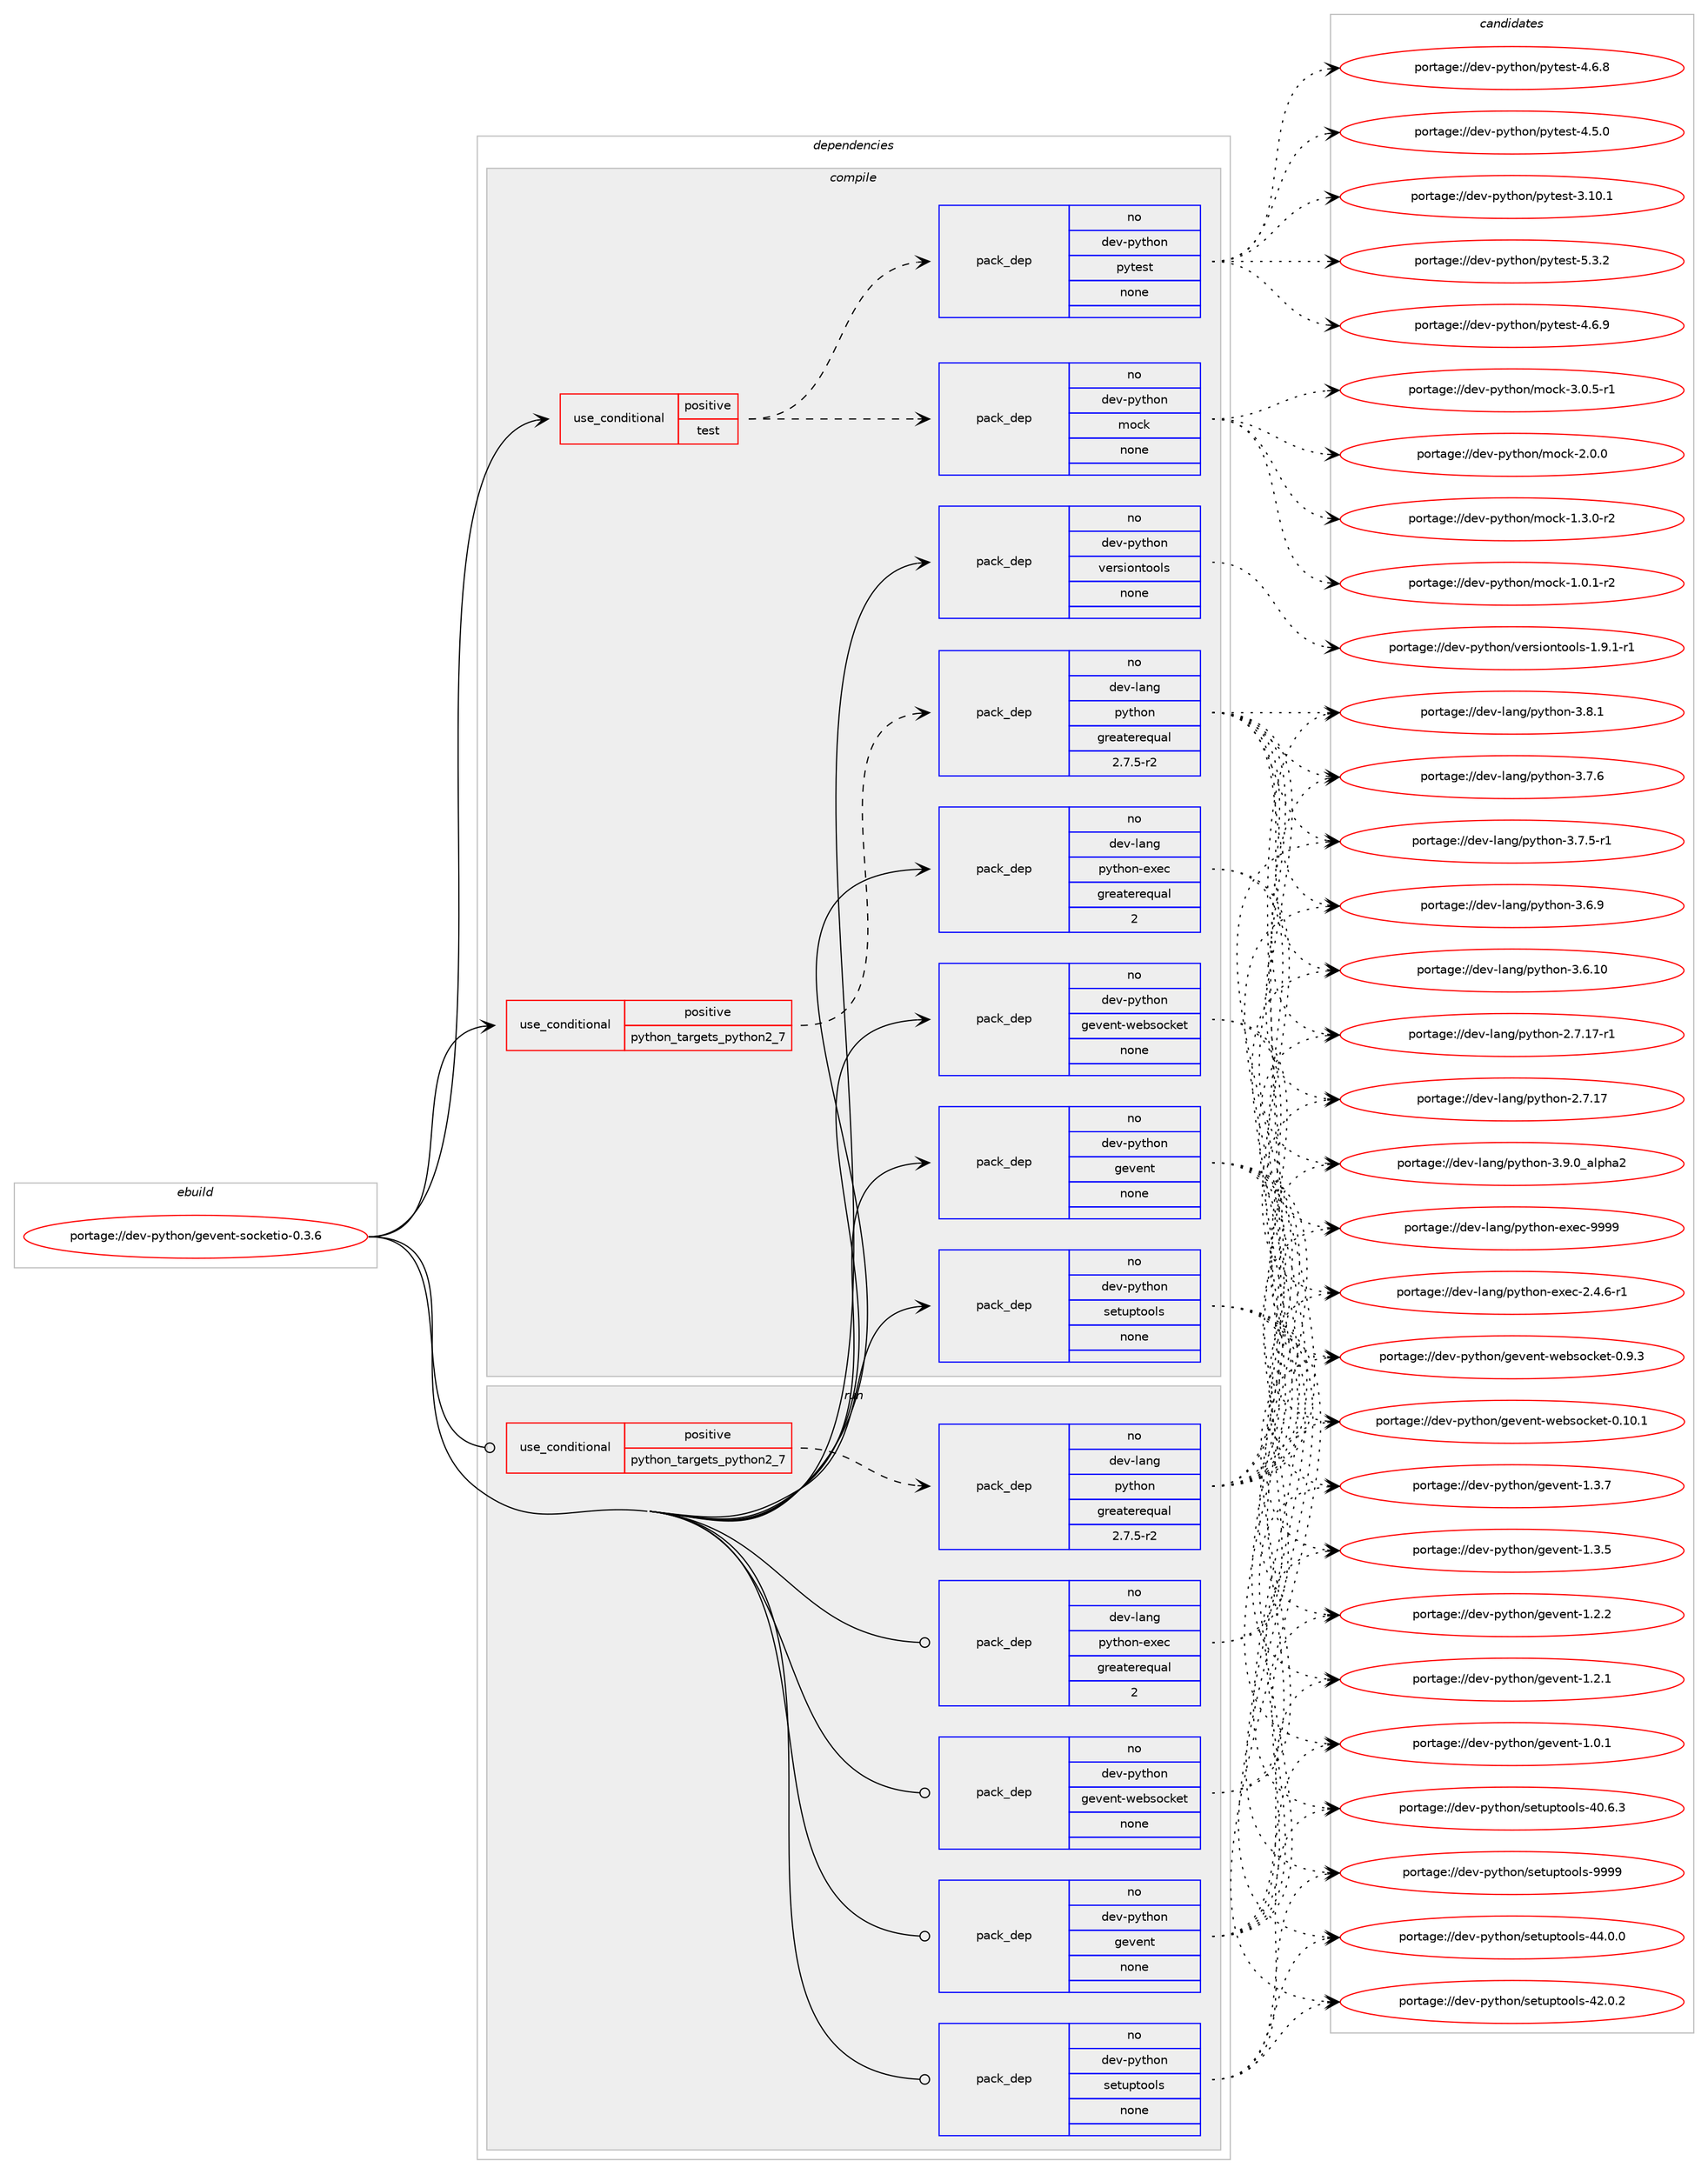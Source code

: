 digraph prolog {

# *************
# Graph options
# *************

newrank=true;
concentrate=true;
compound=true;
graph [rankdir=LR,fontname=Helvetica,fontsize=10,ranksep=1.5];#, ranksep=2.5, nodesep=0.2];
edge  [arrowhead=vee];
node  [fontname=Helvetica,fontsize=10];

# **********
# The ebuild
# **********

subgraph cluster_leftcol {
color=gray;
rank=same;
label=<<i>ebuild</i>>;
id [label="portage://dev-python/gevent-socketio-0.3.6", color=red, width=4, href="../dev-python/gevent-socketio-0.3.6.svg"];
}

# ****************
# The dependencies
# ****************

subgraph cluster_midcol {
color=gray;
label=<<i>dependencies</i>>;
subgraph cluster_compile {
fillcolor="#eeeeee";
style=filled;
label=<<i>compile</i>>;
subgraph cond115404 {
dependency459221 [label=<<TABLE BORDER="0" CELLBORDER="1" CELLSPACING="0" CELLPADDING="4"><TR><TD ROWSPAN="3" CELLPADDING="10">use_conditional</TD></TR><TR><TD>positive</TD></TR><TR><TD>python_targets_python2_7</TD></TR></TABLE>>, shape=none, color=red];
subgraph pack338827 {
dependency459222 [label=<<TABLE BORDER="0" CELLBORDER="1" CELLSPACING="0" CELLPADDING="4" WIDTH="220"><TR><TD ROWSPAN="6" CELLPADDING="30">pack_dep</TD></TR><TR><TD WIDTH="110">no</TD></TR><TR><TD>dev-lang</TD></TR><TR><TD>python</TD></TR><TR><TD>greaterequal</TD></TR><TR><TD>2.7.5-r2</TD></TR></TABLE>>, shape=none, color=blue];
}
dependency459221:e -> dependency459222:w [weight=20,style="dashed",arrowhead="vee"];
}
id:e -> dependency459221:w [weight=20,style="solid",arrowhead="vee"];
subgraph cond115405 {
dependency459223 [label=<<TABLE BORDER="0" CELLBORDER="1" CELLSPACING="0" CELLPADDING="4"><TR><TD ROWSPAN="3" CELLPADDING="10">use_conditional</TD></TR><TR><TD>positive</TD></TR><TR><TD>test</TD></TR></TABLE>>, shape=none, color=red];
subgraph pack338828 {
dependency459224 [label=<<TABLE BORDER="0" CELLBORDER="1" CELLSPACING="0" CELLPADDING="4" WIDTH="220"><TR><TD ROWSPAN="6" CELLPADDING="30">pack_dep</TD></TR><TR><TD WIDTH="110">no</TD></TR><TR><TD>dev-python</TD></TR><TR><TD>pytest</TD></TR><TR><TD>none</TD></TR><TR><TD></TD></TR></TABLE>>, shape=none, color=blue];
}
dependency459223:e -> dependency459224:w [weight=20,style="dashed",arrowhead="vee"];
subgraph pack338829 {
dependency459225 [label=<<TABLE BORDER="0" CELLBORDER="1" CELLSPACING="0" CELLPADDING="4" WIDTH="220"><TR><TD ROWSPAN="6" CELLPADDING="30">pack_dep</TD></TR><TR><TD WIDTH="110">no</TD></TR><TR><TD>dev-python</TD></TR><TR><TD>mock</TD></TR><TR><TD>none</TD></TR><TR><TD></TD></TR></TABLE>>, shape=none, color=blue];
}
dependency459223:e -> dependency459225:w [weight=20,style="dashed",arrowhead="vee"];
}
id:e -> dependency459223:w [weight=20,style="solid",arrowhead="vee"];
subgraph pack338830 {
dependency459226 [label=<<TABLE BORDER="0" CELLBORDER="1" CELLSPACING="0" CELLPADDING="4" WIDTH="220"><TR><TD ROWSPAN="6" CELLPADDING="30">pack_dep</TD></TR><TR><TD WIDTH="110">no</TD></TR><TR><TD>dev-lang</TD></TR><TR><TD>python-exec</TD></TR><TR><TD>greaterequal</TD></TR><TR><TD>2</TD></TR></TABLE>>, shape=none, color=blue];
}
id:e -> dependency459226:w [weight=20,style="solid",arrowhead="vee"];
subgraph pack338831 {
dependency459227 [label=<<TABLE BORDER="0" CELLBORDER="1" CELLSPACING="0" CELLPADDING="4" WIDTH="220"><TR><TD ROWSPAN="6" CELLPADDING="30">pack_dep</TD></TR><TR><TD WIDTH="110">no</TD></TR><TR><TD>dev-python</TD></TR><TR><TD>gevent</TD></TR><TR><TD>none</TD></TR><TR><TD></TD></TR></TABLE>>, shape=none, color=blue];
}
id:e -> dependency459227:w [weight=20,style="solid",arrowhead="vee"];
subgraph pack338832 {
dependency459228 [label=<<TABLE BORDER="0" CELLBORDER="1" CELLSPACING="0" CELLPADDING="4" WIDTH="220"><TR><TD ROWSPAN="6" CELLPADDING="30">pack_dep</TD></TR><TR><TD WIDTH="110">no</TD></TR><TR><TD>dev-python</TD></TR><TR><TD>gevent-websocket</TD></TR><TR><TD>none</TD></TR><TR><TD></TD></TR></TABLE>>, shape=none, color=blue];
}
id:e -> dependency459228:w [weight=20,style="solid",arrowhead="vee"];
subgraph pack338833 {
dependency459229 [label=<<TABLE BORDER="0" CELLBORDER="1" CELLSPACING="0" CELLPADDING="4" WIDTH="220"><TR><TD ROWSPAN="6" CELLPADDING="30">pack_dep</TD></TR><TR><TD WIDTH="110">no</TD></TR><TR><TD>dev-python</TD></TR><TR><TD>setuptools</TD></TR><TR><TD>none</TD></TR><TR><TD></TD></TR></TABLE>>, shape=none, color=blue];
}
id:e -> dependency459229:w [weight=20,style="solid",arrowhead="vee"];
subgraph pack338834 {
dependency459230 [label=<<TABLE BORDER="0" CELLBORDER="1" CELLSPACING="0" CELLPADDING="4" WIDTH="220"><TR><TD ROWSPAN="6" CELLPADDING="30">pack_dep</TD></TR><TR><TD WIDTH="110">no</TD></TR><TR><TD>dev-python</TD></TR><TR><TD>versiontools</TD></TR><TR><TD>none</TD></TR><TR><TD></TD></TR></TABLE>>, shape=none, color=blue];
}
id:e -> dependency459230:w [weight=20,style="solid",arrowhead="vee"];
}
subgraph cluster_compileandrun {
fillcolor="#eeeeee";
style=filled;
label=<<i>compile and run</i>>;
}
subgraph cluster_run {
fillcolor="#eeeeee";
style=filled;
label=<<i>run</i>>;
subgraph cond115406 {
dependency459231 [label=<<TABLE BORDER="0" CELLBORDER="1" CELLSPACING="0" CELLPADDING="4"><TR><TD ROWSPAN="3" CELLPADDING="10">use_conditional</TD></TR><TR><TD>positive</TD></TR><TR><TD>python_targets_python2_7</TD></TR></TABLE>>, shape=none, color=red];
subgraph pack338835 {
dependency459232 [label=<<TABLE BORDER="0" CELLBORDER="1" CELLSPACING="0" CELLPADDING="4" WIDTH="220"><TR><TD ROWSPAN="6" CELLPADDING="30">pack_dep</TD></TR><TR><TD WIDTH="110">no</TD></TR><TR><TD>dev-lang</TD></TR><TR><TD>python</TD></TR><TR><TD>greaterequal</TD></TR><TR><TD>2.7.5-r2</TD></TR></TABLE>>, shape=none, color=blue];
}
dependency459231:e -> dependency459232:w [weight=20,style="dashed",arrowhead="vee"];
}
id:e -> dependency459231:w [weight=20,style="solid",arrowhead="odot"];
subgraph pack338836 {
dependency459233 [label=<<TABLE BORDER="0" CELLBORDER="1" CELLSPACING="0" CELLPADDING="4" WIDTH="220"><TR><TD ROWSPAN="6" CELLPADDING="30">pack_dep</TD></TR><TR><TD WIDTH="110">no</TD></TR><TR><TD>dev-lang</TD></TR><TR><TD>python-exec</TD></TR><TR><TD>greaterequal</TD></TR><TR><TD>2</TD></TR></TABLE>>, shape=none, color=blue];
}
id:e -> dependency459233:w [weight=20,style="solid",arrowhead="odot"];
subgraph pack338837 {
dependency459234 [label=<<TABLE BORDER="0" CELLBORDER="1" CELLSPACING="0" CELLPADDING="4" WIDTH="220"><TR><TD ROWSPAN="6" CELLPADDING="30">pack_dep</TD></TR><TR><TD WIDTH="110">no</TD></TR><TR><TD>dev-python</TD></TR><TR><TD>gevent</TD></TR><TR><TD>none</TD></TR><TR><TD></TD></TR></TABLE>>, shape=none, color=blue];
}
id:e -> dependency459234:w [weight=20,style="solid",arrowhead="odot"];
subgraph pack338838 {
dependency459235 [label=<<TABLE BORDER="0" CELLBORDER="1" CELLSPACING="0" CELLPADDING="4" WIDTH="220"><TR><TD ROWSPAN="6" CELLPADDING="30">pack_dep</TD></TR><TR><TD WIDTH="110">no</TD></TR><TR><TD>dev-python</TD></TR><TR><TD>gevent-websocket</TD></TR><TR><TD>none</TD></TR><TR><TD></TD></TR></TABLE>>, shape=none, color=blue];
}
id:e -> dependency459235:w [weight=20,style="solid",arrowhead="odot"];
subgraph pack338839 {
dependency459236 [label=<<TABLE BORDER="0" CELLBORDER="1" CELLSPACING="0" CELLPADDING="4" WIDTH="220"><TR><TD ROWSPAN="6" CELLPADDING="30">pack_dep</TD></TR><TR><TD WIDTH="110">no</TD></TR><TR><TD>dev-python</TD></TR><TR><TD>setuptools</TD></TR><TR><TD>none</TD></TR><TR><TD></TD></TR></TABLE>>, shape=none, color=blue];
}
id:e -> dependency459236:w [weight=20,style="solid",arrowhead="odot"];
}
}

# **************
# The candidates
# **************

subgraph cluster_choices {
rank=same;
color=gray;
label=<<i>candidates</i>>;

subgraph choice338827 {
color=black;
nodesep=1;
choice10010111845108971101034711212111610411111045514657464895971081121049750 [label="portage://dev-lang/python-3.9.0_alpha2", color=red, width=4,href="../dev-lang/python-3.9.0_alpha2.svg"];
choice100101118451089711010347112121116104111110455146564649 [label="portage://dev-lang/python-3.8.1", color=red, width=4,href="../dev-lang/python-3.8.1.svg"];
choice100101118451089711010347112121116104111110455146554654 [label="portage://dev-lang/python-3.7.6", color=red, width=4,href="../dev-lang/python-3.7.6.svg"];
choice1001011184510897110103471121211161041111104551465546534511449 [label="portage://dev-lang/python-3.7.5-r1", color=red, width=4,href="../dev-lang/python-3.7.5-r1.svg"];
choice100101118451089711010347112121116104111110455146544657 [label="portage://dev-lang/python-3.6.9", color=red, width=4,href="../dev-lang/python-3.6.9.svg"];
choice10010111845108971101034711212111610411111045514654464948 [label="portage://dev-lang/python-3.6.10", color=red, width=4,href="../dev-lang/python-3.6.10.svg"];
choice100101118451089711010347112121116104111110455046554649554511449 [label="portage://dev-lang/python-2.7.17-r1", color=red, width=4,href="../dev-lang/python-2.7.17-r1.svg"];
choice10010111845108971101034711212111610411111045504655464955 [label="portage://dev-lang/python-2.7.17", color=red, width=4,href="../dev-lang/python-2.7.17.svg"];
dependency459222:e -> choice10010111845108971101034711212111610411111045514657464895971081121049750:w [style=dotted,weight="100"];
dependency459222:e -> choice100101118451089711010347112121116104111110455146564649:w [style=dotted,weight="100"];
dependency459222:e -> choice100101118451089711010347112121116104111110455146554654:w [style=dotted,weight="100"];
dependency459222:e -> choice1001011184510897110103471121211161041111104551465546534511449:w [style=dotted,weight="100"];
dependency459222:e -> choice100101118451089711010347112121116104111110455146544657:w [style=dotted,weight="100"];
dependency459222:e -> choice10010111845108971101034711212111610411111045514654464948:w [style=dotted,weight="100"];
dependency459222:e -> choice100101118451089711010347112121116104111110455046554649554511449:w [style=dotted,weight="100"];
dependency459222:e -> choice10010111845108971101034711212111610411111045504655464955:w [style=dotted,weight="100"];
}
subgraph choice338828 {
color=black;
nodesep=1;
choice1001011184511212111610411111047112121116101115116455346514650 [label="portage://dev-python/pytest-5.3.2", color=red, width=4,href="../dev-python/pytest-5.3.2.svg"];
choice1001011184511212111610411111047112121116101115116455246544657 [label="portage://dev-python/pytest-4.6.9", color=red, width=4,href="../dev-python/pytest-4.6.9.svg"];
choice1001011184511212111610411111047112121116101115116455246544656 [label="portage://dev-python/pytest-4.6.8", color=red, width=4,href="../dev-python/pytest-4.6.8.svg"];
choice1001011184511212111610411111047112121116101115116455246534648 [label="portage://dev-python/pytest-4.5.0", color=red, width=4,href="../dev-python/pytest-4.5.0.svg"];
choice100101118451121211161041111104711212111610111511645514649484649 [label="portage://dev-python/pytest-3.10.1", color=red, width=4,href="../dev-python/pytest-3.10.1.svg"];
dependency459224:e -> choice1001011184511212111610411111047112121116101115116455346514650:w [style=dotted,weight="100"];
dependency459224:e -> choice1001011184511212111610411111047112121116101115116455246544657:w [style=dotted,weight="100"];
dependency459224:e -> choice1001011184511212111610411111047112121116101115116455246544656:w [style=dotted,weight="100"];
dependency459224:e -> choice1001011184511212111610411111047112121116101115116455246534648:w [style=dotted,weight="100"];
dependency459224:e -> choice100101118451121211161041111104711212111610111511645514649484649:w [style=dotted,weight="100"];
}
subgraph choice338829 {
color=black;
nodesep=1;
choice1001011184511212111610411111047109111991074551464846534511449 [label="portage://dev-python/mock-3.0.5-r1", color=red, width=4,href="../dev-python/mock-3.0.5-r1.svg"];
choice100101118451121211161041111104710911199107455046484648 [label="portage://dev-python/mock-2.0.0", color=red, width=4,href="../dev-python/mock-2.0.0.svg"];
choice1001011184511212111610411111047109111991074549465146484511450 [label="portage://dev-python/mock-1.3.0-r2", color=red, width=4,href="../dev-python/mock-1.3.0-r2.svg"];
choice1001011184511212111610411111047109111991074549464846494511450 [label="portage://dev-python/mock-1.0.1-r2", color=red, width=4,href="../dev-python/mock-1.0.1-r2.svg"];
dependency459225:e -> choice1001011184511212111610411111047109111991074551464846534511449:w [style=dotted,weight="100"];
dependency459225:e -> choice100101118451121211161041111104710911199107455046484648:w [style=dotted,weight="100"];
dependency459225:e -> choice1001011184511212111610411111047109111991074549465146484511450:w [style=dotted,weight="100"];
dependency459225:e -> choice1001011184511212111610411111047109111991074549464846494511450:w [style=dotted,weight="100"];
}
subgraph choice338830 {
color=black;
nodesep=1;
choice10010111845108971101034711212111610411111045101120101994557575757 [label="portage://dev-lang/python-exec-9999", color=red, width=4,href="../dev-lang/python-exec-9999.svg"];
choice10010111845108971101034711212111610411111045101120101994550465246544511449 [label="portage://dev-lang/python-exec-2.4.6-r1", color=red, width=4,href="../dev-lang/python-exec-2.4.6-r1.svg"];
dependency459226:e -> choice10010111845108971101034711212111610411111045101120101994557575757:w [style=dotted,weight="100"];
dependency459226:e -> choice10010111845108971101034711212111610411111045101120101994550465246544511449:w [style=dotted,weight="100"];
}
subgraph choice338831 {
color=black;
nodesep=1;
choice1001011184511212111610411111047103101118101110116454946514655 [label="portage://dev-python/gevent-1.3.7", color=red, width=4,href="../dev-python/gevent-1.3.7.svg"];
choice1001011184511212111610411111047103101118101110116454946514653 [label="portage://dev-python/gevent-1.3.5", color=red, width=4,href="../dev-python/gevent-1.3.5.svg"];
choice1001011184511212111610411111047103101118101110116454946504650 [label="portage://dev-python/gevent-1.2.2", color=red, width=4,href="../dev-python/gevent-1.2.2.svg"];
choice1001011184511212111610411111047103101118101110116454946504649 [label="portage://dev-python/gevent-1.2.1", color=red, width=4,href="../dev-python/gevent-1.2.1.svg"];
choice1001011184511212111610411111047103101118101110116454946484649 [label="portage://dev-python/gevent-1.0.1", color=red, width=4,href="../dev-python/gevent-1.0.1.svg"];
dependency459227:e -> choice1001011184511212111610411111047103101118101110116454946514655:w [style=dotted,weight="100"];
dependency459227:e -> choice1001011184511212111610411111047103101118101110116454946514653:w [style=dotted,weight="100"];
dependency459227:e -> choice1001011184511212111610411111047103101118101110116454946504650:w [style=dotted,weight="100"];
dependency459227:e -> choice1001011184511212111610411111047103101118101110116454946504649:w [style=dotted,weight="100"];
dependency459227:e -> choice1001011184511212111610411111047103101118101110116454946484649:w [style=dotted,weight="100"];
}
subgraph choice338832 {
color=black;
nodesep=1;
choice1001011184511212111610411111047103101118101110116451191019811511199107101116454846574651 [label="portage://dev-python/gevent-websocket-0.9.3", color=red, width=4,href="../dev-python/gevent-websocket-0.9.3.svg"];
choice100101118451121211161041111104710310111810111011645119101981151119910710111645484649484649 [label="portage://dev-python/gevent-websocket-0.10.1", color=red, width=4,href="../dev-python/gevent-websocket-0.10.1.svg"];
dependency459228:e -> choice1001011184511212111610411111047103101118101110116451191019811511199107101116454846574651:w [style=dotted,weight="100"];
dependency459228:e -> choice100101118451121211161041111104710310111810111011645119101981151119910710111645484649484649:w [style=dotted,weight="100"];
}
subgraph choice338833 {
color=black;
nodesep=1;
choice10010111845112121116104111110471151011161171121161111111081154557575757 [label="portage://dev-python/setuptools-9999", color=red, width=4,href="../dev-python/setuptools-9999.svg"];
choice100101118451121211161041111104711510111611711211611111110811545525246484648 [label="portage://dev-python/setuptools-44.0.0", color=red, width=4,href="../dev-python/setuptools-44.0.0.svg"];
choice100101118451121211161041111104711510111611711211611111110811545525046484650 [label="portage://dev-python/setuptools-42.0.2", color=red, width=4,href="../dev-python/setuptools-42.0.2.svg"];
choice100101118451121211161041111104711510111611711211611111110811545524846544651 [label="portage://dev-python/setuptools-40.6.3", color=red, width=4,href="../dev-python/setuptools-40.6.3.svg"];
dependency459229:e -> choice10010111845112121116104111110471151011161171121161111111081154557575757:w [style=dotted,weight="100"];
dependency459229:e -> choice100101118451121211161041111104711510111611711211611111110811545525246484648:w [style=dotted,weight="100"];
dependency459229:e -> choice100101118451121211161041111104711510111611711211611111110811545525046484650:w [style=dotted,weight="100"];
dependency459229:e -> choice100101118451121211161041111104711510111611711211611111110811545524846544651:w [style=dotted,weight="100"];
}
subgraph choice338834 {
color=black;
nodesep=1;
choice10010111845112121116104111110471181011141151051111101161111111081154549465746494511449 [label="portage://dev-python/versiontools-1.9.1-r1", color=red, width=4,href="../dev-python/versiontools-1.9.1-r1.svg"];
dependency459230:e -> choice10010111845112121116104111110471181011141151051111101161111111081154549465746494511449:w [style=dotted,weight="100"];
}
subgraph choice338835 {
color=black;
nodesep=1;
choice10010111845108971101034711212111610411111045514657464895971081121049750 [label="portage://dev-lang/python-3.9.0_alpha2", color=red, width=4,href="../dev-lang/python-3.9.0_alpha2.svg"];
choice100101118451089711010347112121116104111110455146564649 [label="portage://dev-lang/python-3.8.1", color=red, width=4,href="../dev-lang/python-3.8.1.svg"];
choice100101118451089711010347112121116104111110455146554654 [label="portage://dev-lang/python-3.7.6", color=red, width=4,href="../dev-lang/python-3.7.6.svg"];
choice1001011184510897110103471121211161041111104551465546534511449 [label="portage://dev-lang/python-3.7.5-r1", color=red, width=4,href="../dev-lang/python-3.7.5-r1.svg"];
choice100101118451089711010347112121116104111110455146544657 [label="portage://dev-lang/python-3.6.9", color=red, width=4,href="../dev-lang/python-3.6.9.svg"];
choice10010111845108971101034711212111610411111045514654464948 [label="portage://dev-lang/python-3.6.10", color=red, width=4,href="../dev-lang/python-3.6.10.svg"];
choice100101118451089711010347112121116104111110455046554649554511449 [label="portage://dev-lang/python-2.7.17-r1", color=red, width=4,href="../dev-lang/python-2.7.17-r1.svg"];
choice10010111845108971101034711212111610411111045504655464955 [label="portage://dev-lang/python-2.7.17", color=red, width=4,href="../dev-lang/python-2.7.17.svg"];
dependency459232:e -> choice10010111845108971101034711212111610411111045514657464895971081121049750:w [style=dotted,weight="100"];
dependency459232:e -> choice100101118451089711010347112121116104111110455146564649:w [style=dotted,weight="100"];
dependency459232:e -> choice100101118451089711010347112121116104111110455146554654:w [style=dotted,weight="100"];
dependency459232:e -> choice1001011184510897110103471121211161041111104551465546534511449:w [style=dotted,weight="100"];
dependency459232:e -> choice100101118451089711010347112121116104111110455146544657:w [style=dotted,weight="100"];
dependency459232:e -> choice10010111845108971101034711212111610411111045514654464948:w [style=dotted,weight="100"];
dependency459232:e -> choice100101118451089711010347112121116104111110455046554649554511449:w [style=dotted,weight="100"];
dependency459232:e -> choice10010111845108971101034711212111610411111045504655464955:w [style=dotted,weight="100"];
}
subgraph choice338836 {
color=black;
nodesep=1;
choice10010111845108971101034711212111610411111045101120101994557575757 [label="portage://dev-lang/python-exec-9999", color=red, width=4,href="../dev-lang/python-exec-9999.svg"];
choice10010111845108971101034711212111610411111045101120101994550465246544511449 [label="portage://dev-lang/python-exec-2.4.6-r1", color=red, width=4,href="../dev-lang/python-exec-2.4.6-r1.svg"];
dependency459233:e -> choice10010111845108971101034711212111610411111045101120101994557575757:w [style=dotted,weight="100"];
dependency459233:e -> choice10010111845108971101034711212111610411111045101120101994550465246544511449:w [style=dotted,weight="100"];
}
subgraph choice338837 {
color=black;
nodesep=1;
choice1001011184511212111610411111047103101118101110116454946514655 [label="portage://dev-python/gevent-1.3.7", color=red, width=4,href="../dev-python/gevent-1.3.7.svg"];
choice1001011184511212111610411111047103101118101110116454946514653 [label="portage://dev-python/gevent-1.3.5", color=red, width=4,href="../dev-python/gevent-1.3.5.svg"];
choice1001011184511212111610411111047103101118101110116454946504650 [label="portage://dev-python/gevent-1.2.2", color=red, width=4,href="../dev-python/gevent-1.2.2.svg"];
choice1001011184511212111610411111047103101118101110116454946504649 [label="portage://dev-python/gevent-1.2.1", color=red, width=4,href="../dev-python/gevent-1.2.1.svg"];
choice1001011184511212111610411111047103101118101110116454946484649 [label="portage://dev-python/gevent-1.0.1", color=red, width=4,href="../dev-python/gevent-1.0.1.svg"];
dependency459234:e -> choice1001011184511212111610411111047103101118101110116454946514655:w [style=dotted,weight="100"];
dependency459234:e -> choice1001011184511212111610411111047103101118101110116454946514653:w [style=dotted,weight="100"];
dependency459234:e -> choice1001011184511212111610411111047103101118101110116454946504650:w [style=dotted,weight="100"];
dependency459234:e -> choice1001011184511212111610411111047103101118101110116454946504649:w [style=dotted,weight="100"];
dependency459234:e -> choice1001011184511212111610411111047103101118101110116454946484649:w [style=dotted,weight="100"];
}
subgraph choice338838 {
color=black;
nodesep=1;
choice1001011184511212111610411111047103101118101110116451191019811511199107101116454846574651 [label="portage://dev-python/gevent-websocket-0.9.3", color=red, width=4,href="../dev-python/gevent-websocket-0.9.3.svg"];
choice100101118451121211161041111104710310111810111011645119101981151119910710111645484649484649 [label="portage://dev-python/gevent-websocket-0.10.1", color=red, width=4,href="../dev-python/gevent-websocket-0.10.1.svg"];
dependency459235:e -> choice1001011184511212111610411111047103101118101110116451191019811511199107101116454846574651:w [style=dotted,weight="100"];
dependency459235:e -> choice100101118451121211161041111104710310111810111011645119101981151119910710111645484649484649:w [style=dotted,weight="100"];
}
subgraph choice338839 {
color=black;
nodesep=1;
choice10010111845112121116104111110471151011161171121161111111081154557575757 [label="portage://dev-python/setuptools-9999", color=red, width=4,href="../dev-python/setuptools-9999.svg"];
choice100101118451121211161041111104711510111611711211611111110811545525246484648 [label="portage://dev-python/setuptools-44.0.0", color=red, width=4,href="../dev-python/setuptools-44.0.0.svg"];
choice100101118451121211161041111104711510111611711211611111110811545525046484650 [label="portage://dev-python/setuptools-42.0.2", color=red, width=4,href="../dev-python/setuptools-42.0.2.svg"];
choice100101118451121211161041111104711510111611711211611111110811545524846544651 [label="portage://dev-python/setuptools-40.6.3", color=red, width=4,href="../dev-python/setuptools-40.6.3.svg"];
dependency459236:e -> choice10010111845112121116104111110471151011161171121161111111081154557575757:w [style=dotted,weight="100"];
dependency459236:e -> choice100101118451121211161041111104711510111611711211611111110811545525246484648:w [style=dotted,weight="100"];
dependency459236:e -> choice100101118451121211161041111104711510111611711211611111110811545525046484650:w [style=dotted,weight="100"];
dependency459236:e -> choice100101118451121211161041111104711510111611711211611111110811545524846544651:w [style=dotted,weight="100"];
}
}

}
